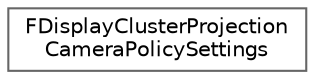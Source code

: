digraph "Graphical Class Hierarchy"
{
 // INTERACTIVE_SVG=YES
 // LATEX_PDF_SIZE
  bgcolor="transparent";
  edge [fontname=Helvetica,fontsize=10,labelfontname=Helvetica,labelfontsize=10];
  node [fontname=Helvetica,fontsize=10,shape=box,height=0.2,width=0.4];
  rankdir="LR";
  Node0 [id="Node000000",label="FDisplayClusterProjection\lCameraPolicySettings",height=0.2,width=0.4,color="grey40", fillcolor="white", style="filled",URL="$d1/d1f/structFDisplayClusterProjectionCameraPolicySettings.html",tooltip=" "];
}
